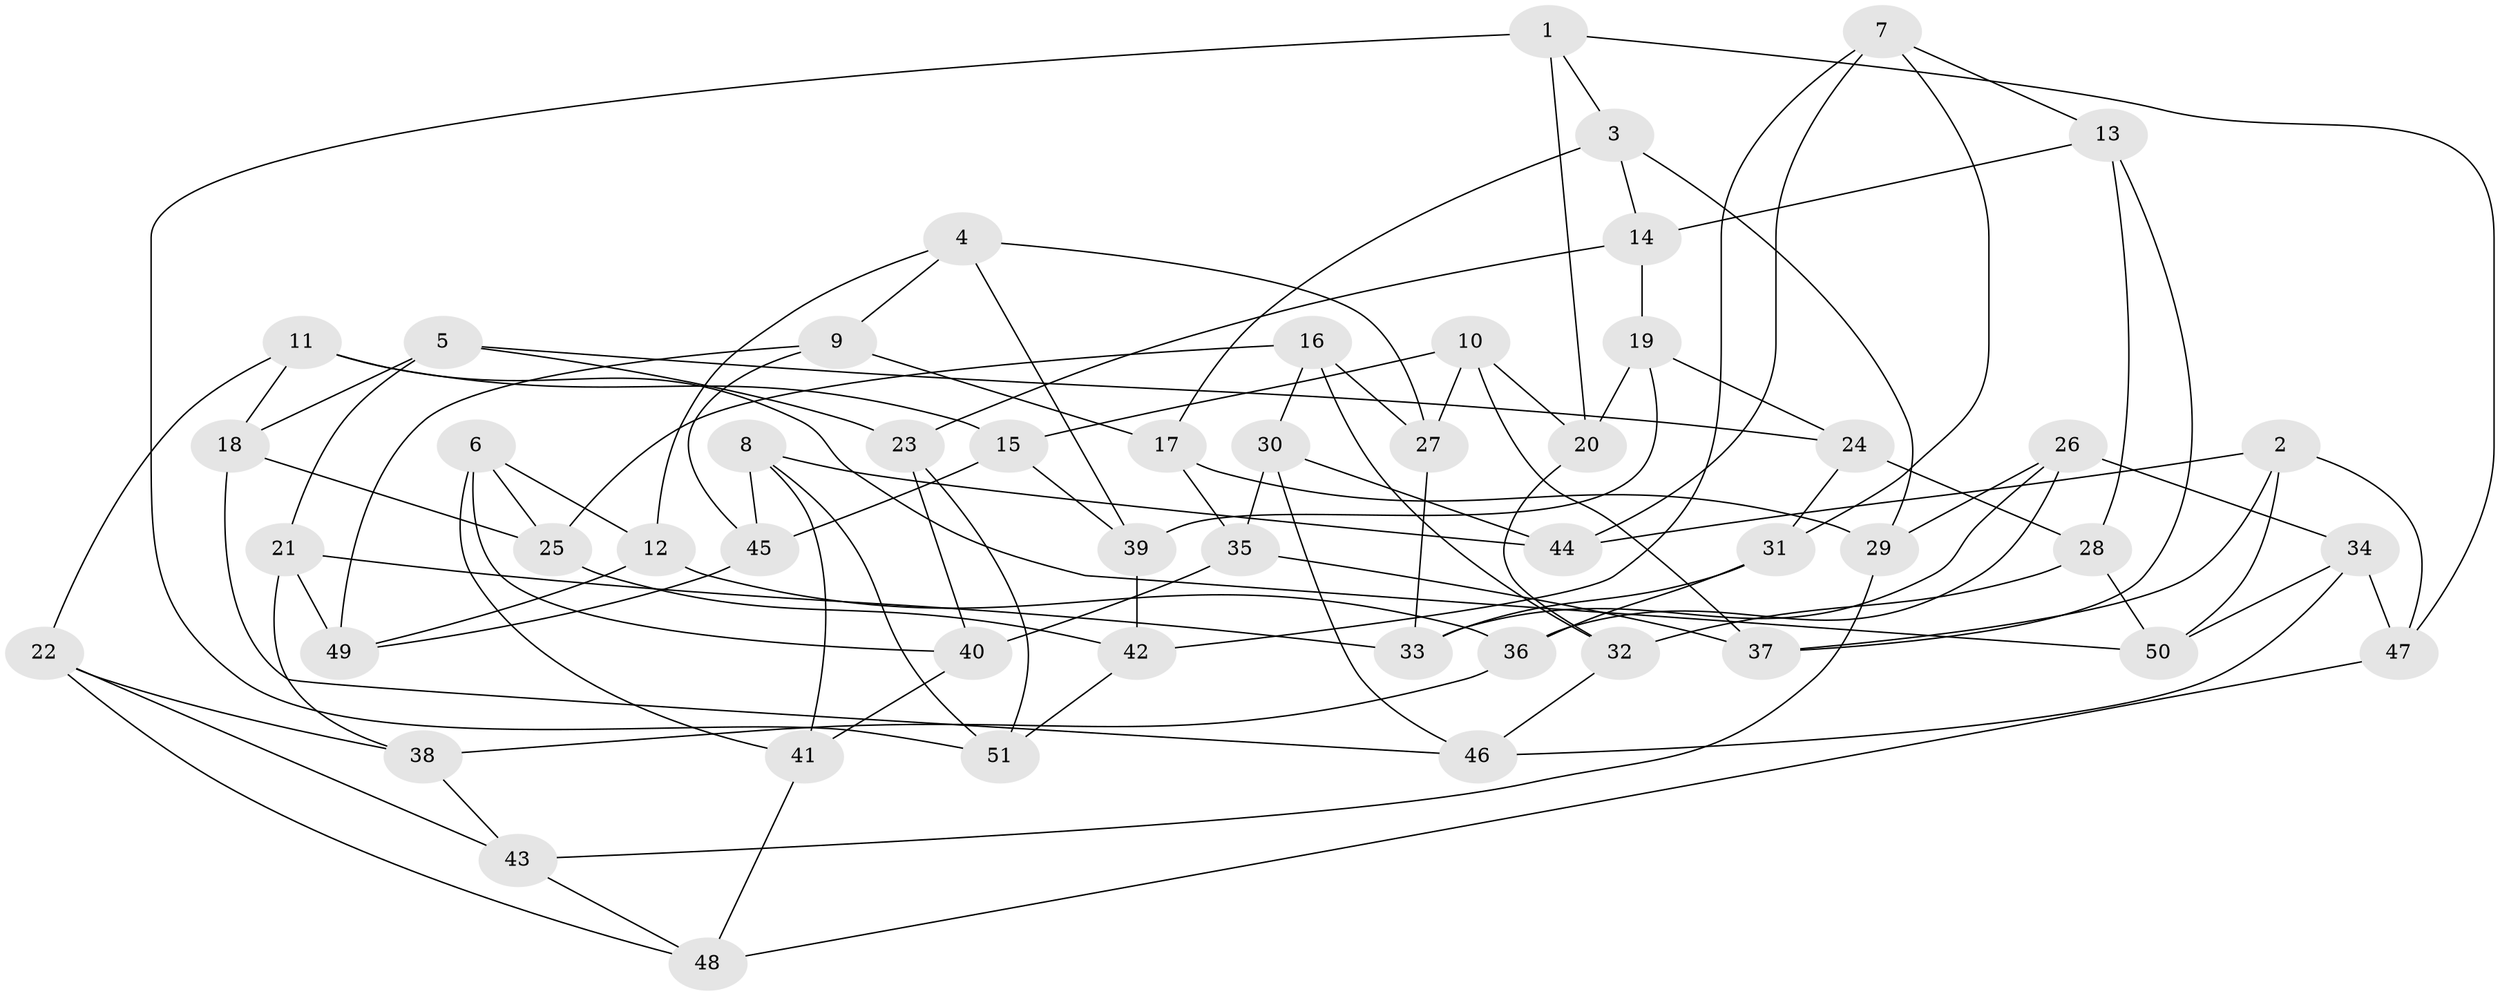 // coarse degree distribution, {6: 0.4666666666666667, 4: 0.26666666666666666, 5: 0.23333333333333334, 3: 0.03333333333333333}
// Generated by graph-tools (version 1.1) at 2025/42/03/06/25 10:42:21]
// undirected, 51 vertices, 102 edges
graph export_dot {
graph [start="1"]
  node [color=gray90,style=filled];
  1;
  2;
  3;
  4;
  5;
  6;
  7;
  8;
  9;
  10;
  11;
  12;
  13;
  14;
  15;
  16;
  17;
  18;
  19;
  20;
  21;
  22;
  23;
  24;
  25;
  26;
  27;
  28;
  29;
  30;
  31;
  32;
  33;
  34;
  35;
  36;
  37;
  38;
  39;
  40;
  41;
  42;
  43;
  44;
  45;
  46;
  47;
  48;
  49;
  50;
  51;
  1 -- 20;
  1 -- 47;
  1 -- 51;
  1 -- 3;
  2 -- 37;
  2 -- 47;
  2 -- 50;
  2 -- 44;
  3 -- 29;
  3 -- 17;
  3 -- 14;
  4 -- 27;
  4 -- 39;
  4 -- 12;
  4 -- 9;
  5 -- 23;
  5 -- 18;
  5 -- 24;
  5 -- 21;
  6 -- 12;
  6 -- 25;
  6 -- 41;
  6 -- 40;
  7 -- 42;
  7 -- 13;
  7 -- 31;
  7 -- 44;
  8 -- 51;
  8 -- 44;
  8 -- 41;
  8 -- 45;
  9 -- 17;
  9 -- 45;
  9 -- 49;
  10 -- 37;
  10 -- 15;
  10 -- 27;
  10 -- 20;
  11 -- 22;
  11 -- 18;
  11 -- 50;
  11 -- 15;
  12 -- 36;
  12 -- 49;
  13 -- 28;
  13 -- 14;
  13 -- 37;
  14 -- 23;
  14 -- 19;
  15 -- 45;
  15 -- 39;
  16 -- 25;
  16 -- 32;
  16 -- 30;
  16 -- 27;
  17 -- 29;
  17 -- 35;
  18 -- 46;
  18 -- 25;
  19 -- 39;
  19 -- 24;
  19 -- 20;
  20 -- 32;
  21 -- 38;
  21 -- 49;
  21 -- 33;
  22 -- 48;
  22 -- 43;
  22 -- 38;
  23 -- 51;
  23 -- 40;
  24 -- 31;
  24 -- 28;
  25 -- 42;
  26 -- 33;
  26 -- 36;
  26 -- 29;
  26 -- 34;
  27 -- 33;
  28 -- 50;
  28 -- 32;
  29 -- 43;
  30 -- 44;
  30 -- 46;
  30 -- 35;
  31 -- 33;
  31 -- 36;
  32 -- 46;
  34 -- 47;
  34 -- 50;
  34 -- 46;
  35 -- 40;
  35 -- 37;
  36 -- 38;
  38 -- 43;
  39 -- 42;
  40 -- 41;
  41 -- 48;
  42 -- 51;
  43 -- 48;
  45 -- 49;
  47 -- 48;
}
